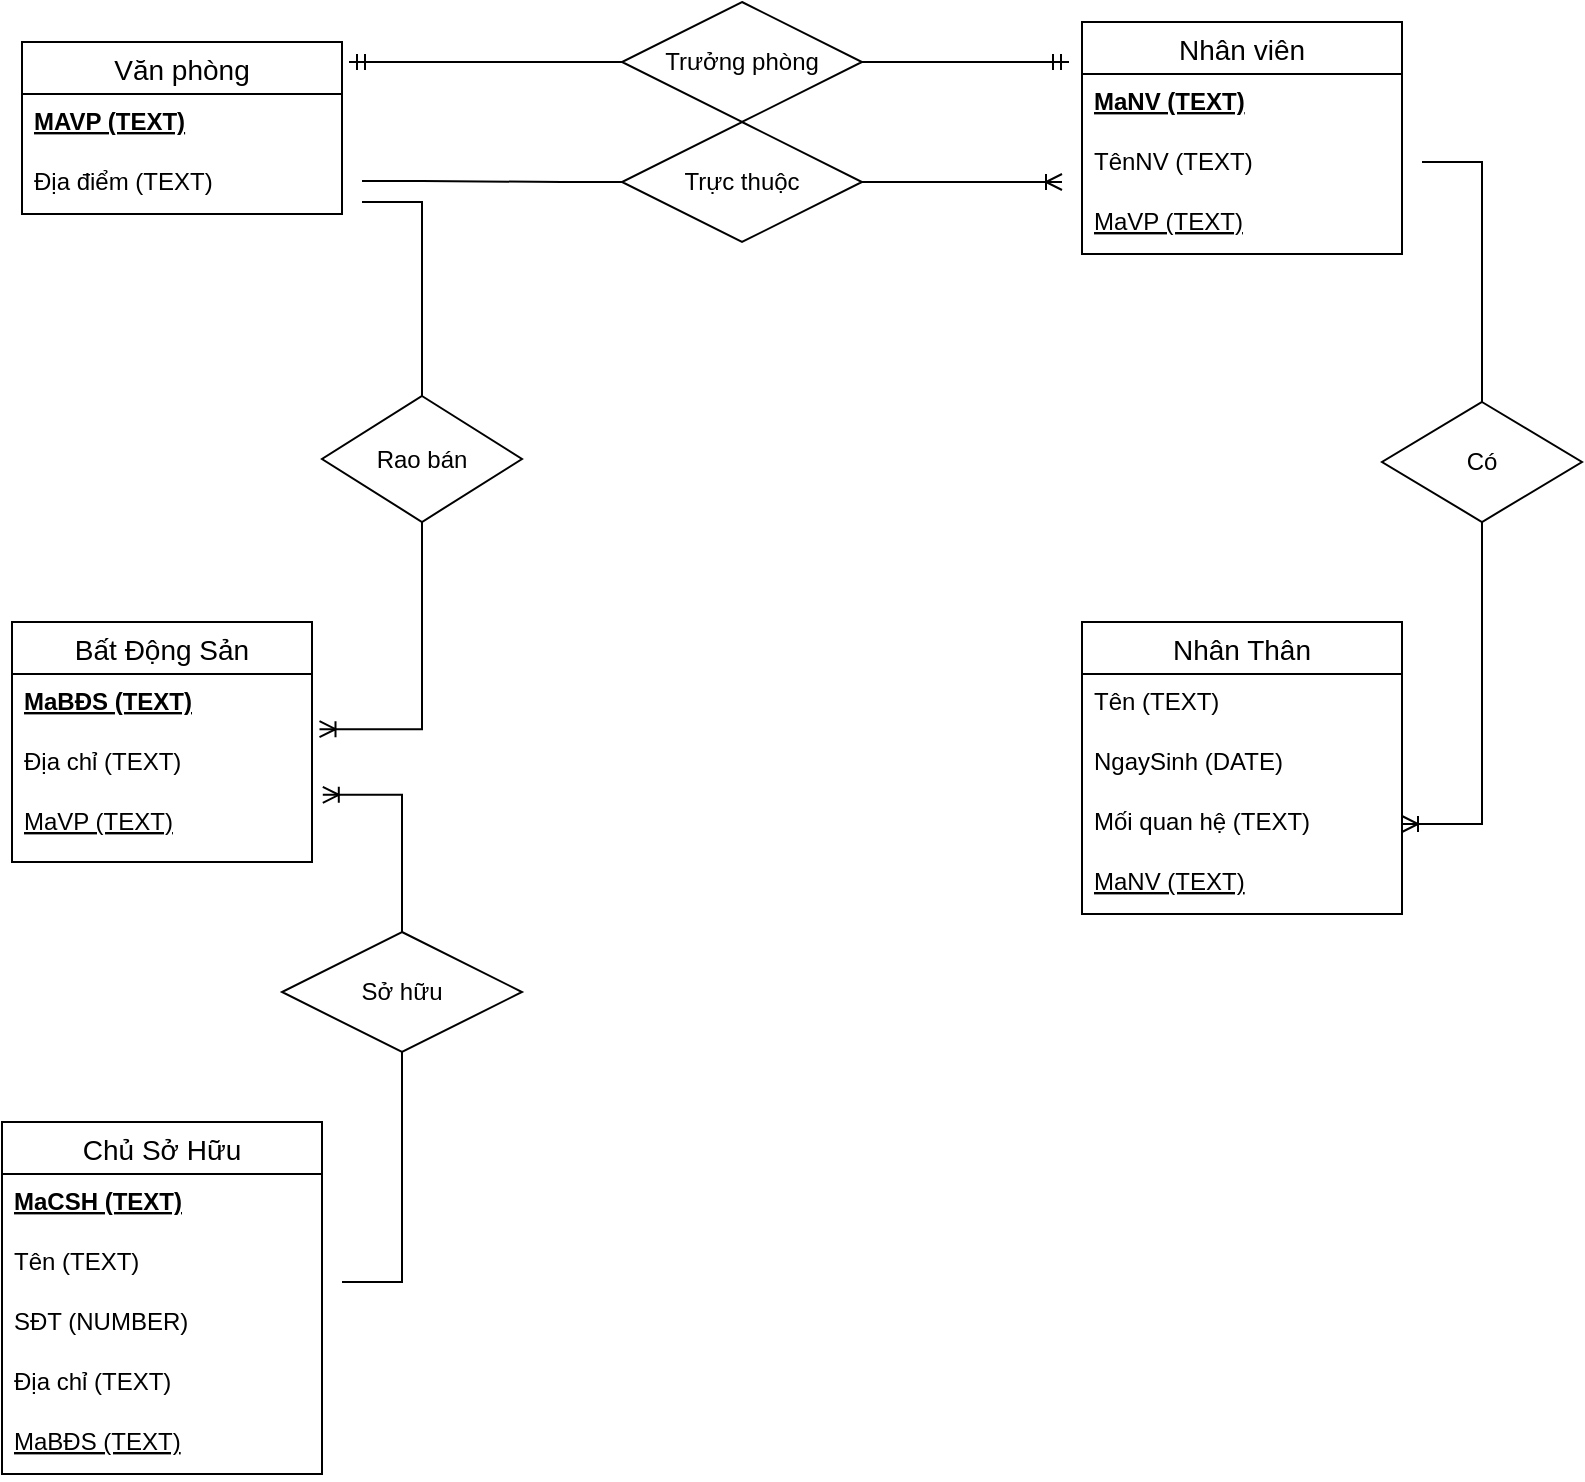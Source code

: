<mxfile version="17.1.3" type="device"><diagram id="Fzqq4EPCZl5gDPLxMiCc" name="Page-1"><mxGraphModel dx="1038" dy="567" grid="1" gridSize="10" guides="1" tooltips="1" connect="1" arrows="1" fold="1" page="1" pageScale="1" pageWidth="827" pageHeight="1169" math="0" shadow="0"><root><mxCell id="0"/><mxCell id="1" parent="0"/><mxCell id="_h5xRkRMt8x_tqJjMf1D-1" value="Văn phòng" style="swimlane;fontStyle=0;childLayout=stackLayout;horizontal=1;startSize=26;horizontalStack=0;resizeParent=1;resizeParentMax=0;resizeLast=0;collapsible=1;marginBottom=0;align=center;fontSize=14;" parent="1" vertex="1"><mxGeometry x="70" y="110" width="160" height="86" as="geometry"/></mxCell><mxCell id="_h5xRkRMt8x_tqJjMf1D-2" value="MAVP (TEXT)" style="text;strokeColor=none;fillColor=none;spacingLeft=4;spacingRight=4;overflow=hidden;rotatable=0;points=[[0,0.5],[1,0.5]];portConstraint=eastwest;fontSize=12;fontStyle=5" parent="_h5xRkRMt8x_tqJjMf1D-1" vertex="1"><mxGeometry y="26" width="160" height="30" as="geometry"/></mxCell><mxCell id="_h5xRkRMt8x_tqJjMf1D-3" value="Địa điểm (TEXT)" style="text;strokeColor=none;fillColor=none;spacingLeft=4;spacingRight=4;overflow=hidden;rotatable=0;points=[[0,0.5],[1,0.5]];portConstraint=eastwest;fontSize=12;" parent="_h5xRkRMt8x_tqJjMf1D-1" vertex="1"><mxGeometry y="56" width="160" height="30" as="geometry"/></mxCell><mxCell id="_h5xRkRMt8x_tqJjMf1D-5" value="Nhân viên" style="swimlane;fontStyle=0;childLayout=stackLayout;horizontal=1;startSize=26;horizontalStack=0;resizeParent=1;resizeParentMax=0;resizeLast=0;collapsible=1;marginBottom=0;align=center;fontSize=14;" parent="1" vertex="1"><mxGeometry x="600" y="100" width="160" height="116" as="geometry"/></mxCell><mxCell id="_h5xRkRMt8x_tqJjMf1D-6" value="MaNV (TEXT)" style="text;strokeColor=none;fillColor=none;spacingLeft=4;spacingRight=4;overflow=hidden;rotatable=0;points=[[0,0.5],[1,0.5]];portConstraint=eastwest;fontSize=12;fontStyle=5" parent="_h5xRkRMt8x_tqJjMf1D-5" vertex="1"><mxGeometry y="26" width="160" height="30" as="geometry"/></mxCell><mxCell id="_h5xRkRMt8x_tqJjMf1D-7" value="TênNV (TEXT)" style="text;strokeColor=none;fillColor=none;spacingLeft=4;spacingRight=4;overflow=hidden;rotatable=0;points=[[0,0.5],[1,0.5]];portConstraint=eastwest;fontSize=12;" parent="_h5xRkRMt8x_tqJjMf1D-5" vertex="1"><mxGeometry y="56" width="160" height="30" as="geometry"/></mxCell><mxCell id="_h5xRkRMt8x_tqJjMf1D-8" value="MaVP (TEXT)" style="text;strokeColor=none;fillColor=none;spacingLeft=4;spacingRight=4;overflow=hidden;rotatable=0;points=[[0,0.5],[1,0.5]];portConstraint=eastwest;fontSize=12;fontStyle=4" parent="_h5xRkRMt8x_tqJjMf1D-5" vertex="1"><mxGeometry y="86" width="160" height="30" as="geometry"/></mxCell><mxCell id="_h5xRkRMt8x_tqJjMf1D-11" value="Bất Động Sản" style="swimlane;fontStyle=0;childLayout=stackLayout;horizontal=1;startSize=26;horizontalStack=0;resizeParent=1;resizeParentMax=0;resizeLast=0;collapsible=1;marginBottom=0;align=center;fontSize=14;" parent="1" vertex="1"><mxGeometry x="65" y="400" width="150" height="120" as="geometry"/></mxCell><mxCell id="_h5xRkRMt8x_tqJjMf1D-12" value="MaBĐS (TEXT)" style="text;strokeColor=none;fillColor=none;spacingLeft=4;spacingRight=4;overflow=hidden;rotatable=0;points=[[0,0.5],[1,0.5]];portConstraint=eastwest;fontSize=12;fontStyle=5" parent="_h5xRkRMt8x_tqJjMf1D-11" vertex="1"><mxGeometry y="26" width="150" height="30" as="geometry"/></mxCell><mxCell id="_h5xRkRMt8x_tqJjMf1D-13" value="Địa chỉ (TEXT)" style="text;strokeColor=none;fillColor=none;spacingLeft=4;spacingRight=4;overflow=hidden;rotatable=0;points=[[0,0.5],[1,0.5]];portConstraint=eastwest;fontSize=12;" parent="_h5xRkRMt8x_tqJjMf1D-11" vertex="1"><mxGeometry y="56" width="150" height="30" as="geometry"/></mxCell><mxCell id="_h5xRkRMt8x_tqJjMf1D-14" value="MaVP (TEXT)" style="text;strokeColor=none;fillColor=none;spacingLeft=4;spacingRight=4;overflow=hidden;rotatable=0;points=[[0,0.5],[1,0.5]];portConstraint=eastwest;fontSize=12;fontStyle=4" parent="_h5xRkRMt8x_tqJjMf1D-11" vertex="1"><mxGeometry y="86" width="150" height="34" as="geometry"/></mxCell><mxCell id="_h5xRkRMt8x_tqJjMf1D-16" value="Nhân Thân" style="swimlane;fontStyle=0;childLayout=stackLayout;horizontal=1;startSize=26;horizontalStack=0;resizeParent=1;resizeParentMax=0;resizeLast=0;collapsible=1;marginBottom=0;align=center;fontSize=14;" parent="1" vertex="1"><mxGeometry x="600" y="400" width="160" height="146" as="geometry"/></mxCell><mxCell id="_h5xRkRMt8x_tqJjMf1D-17" value="Tên (TEXT)" style="text;strokeColor=none;fillColor=none;spacingLeft=4;spacingRight=4;overflow=hidden;rotatable=0;points=[[0,0.5],[1,0.5]];portConstraint=eastwest;fontSize=12;" parent="_h5xRkRMt8x_tqJjMf1D-16" vertex="1"><mxGeometry y="26" width="160" height="30" as="geometry"/></mxCell><mxCell id="_h5xRkRMt8x_tqJjMf1D-18" value="NgaySinh (DATE)" style="text;strokeColor=none;fillColor=none;spacingLeft=4;spacingRight=4;overflow=hidden;rotatable=0;points=[[0,0.5],[1,0.5]];portConstraint=eastwest;fontSize=12;" parent="_h5xRkRMt8x_tqJjMf1D-16" vertex="1"><mxGeometry y="56" width="160" height="30" as="geometry"/></mxCell><mxCell id="_h5xRkRMt8x_tqJjMf1D-19" value="Mối quan hệ (TEXT)" style="text;strokeColor=none;fillColor=none;spacingLeft=4;spacingRight=4;overflow=hidden;rotatable=0;points=[[0,0.5],[1,0.5]];portConstraint=eastwest;fontSize=12;" parent="_h5xRkRMt8x_tqJjMf1D-16" vertex="1"><mxGeometry y="86" width="160" height="30" as="geometry"/></mxCell><mxCell id="_h5xRkRMt8x_tqJjMf1D-20" value="MaNV (TEXT)" style="text;strokeColor=none;fillColor=none;spacingLeft=4;spacingRight=4;overflow=hidden;rotatable=0;points=[[0,0.5],[1,0.5]];portConstraint=eastwest;fontSize=12;fontStyle=4" parent="_h5xRkRMt8x_tqJjMf1D-16" vertex="1"><mxGeometry y="116" width="160" height="30" as="geometry"/></mxCell><mxCell id="_h5xRkRMt8x_tqJjMf1D-23" value="Chủ Sở Hữu" style="swimlane;fontStyle=0;childLayout=stackLayout;horizontal=1;startSize=26;horizontalStack=0;resizeParent=1;resizeParentMax=0;resizeLast=0;collapsible=1;marginBottom=0;align=center;fontSize=14;" parent="1" vertex="1"><mxGeometry x="60" y="650" width="160" height="176" as="geometry"/></mxCell><mxCell id="_h5xRkRMt8x_tqJjMf1D-24" value="MaCSH (TEXT)" style="text;strokeColor=none;fillColor=none;spacingLeft=4;spacingRight=4;overflow=hidden;rotatable=0;points=[[0,0.5],[1,0.5]];portConstraint=eastwest;fontSize=12;fontStyle=5" parent="_h5xRkRMt8x_tqJjMf1D-23" vertex="1"><mxGeometry y="26" width="160" height="30" as="geometry"/></mxCell><mxCell id="_h5xRkRMt8x_tqJjMf1D-25" value="Tên (TEXT)" style="text;strokeColor=none;fillColor=none;spacingLeft=4;spacingRight=4;overflow=hidden;rotatable=0;points=[[0,0.5],[1,0.5]];portConstraint=eastwest;fontSize=12;" parent="_h5xRkRMt8x_tqJjMf1D-23" vertex="1"><mxGeometry y="56" width="160" height="30" as="geometry"/></mxCell><mxCell id="_h5xRkRMt8x_tqJjMf1D-26" value="SĐT (NUMBER)" style="text;strokeColor=none;fillColor=none;spacingLeft=4;spacingRight=4;overflow=hidden;rotatable=0;points=[[0,0.5],[1,0.5]];portConstraint=eastwest;fontSize=12;" parent="_h5xRkRMt8x_tqJjMf1D-23" vertex="1"><mxGeometry y="86" width="160" height="30" as="geometry"/></mxCell><mxCell id="_h5xRkRMt8x_tqJjMf1D-27" value="Địa chỉ (TEXT)" style="text;strokeColor=none;fillColor=none;spacingLeft=4;spacingRight=4;overflow=hidden;rotatable=0;points=[[0,0.5],[1,0.5]];portConstraint=eastwest;fontSize=12;" parent="_h5xRkRMt8x_tqJjMf1D-23" vertex="1"><mxGeometry y="116" width="160" height="30" as="geometry"/></mxCell><mxCell id="FH_5wz0oPB1jxI5uBCtw-8" value="MaBĐS (TEXT)" style="text;strokeColor=none;fillColor=none;spacingLeft=4;spacingRight=4;overflow=hidden;rotatable=0;points=[[0,0.5],[1,0.5]];portConstraint=eastwest;fontSize=12;fontStyle=4" vertex="1" parent="_h5xRkRMt8x_tqJjMf1D-23"><mxGeometry y="146" width="160" height="30" as="geometry"/></mxCell><mxCell id="_h5xRkRMt8x_tqJjMf1D-35" value="" style="edgeStyle=entityRelationEdgeStyle;fontSize=12;html=1;endArrow=ERoneToMany;rounded=0;startArrow=none;" parent="1" edge="1" source="_h5xRkRMt8x_tqJjMf1D-36"><mxGeometry width="100" height="100" relative="1" as="geometry"><mxPoint x="240" y="179.5" as="sourcePoint"/><mxPoint x="590" y="180" as="targetPoint"/></mxGeometry></mxCell><mxCell id="_h5xRkRMt8x_tqJjMf1D-39" value="" style="edgeStyle=entityRelationEdgeStyle;fontSize=12;html=1;endArrow=ERoneToMany;rounded=0;verticalAlign=middle;entryX=1.025;entryY=-0.08;entryDx=0;entryDy=0;startArrow=none;entryPerimeter=0;" parent="1" target="_h5xRkRMt8x_tqJjMf1D-13" edge="1"><mxGeometry width="100" height="100" relative="1" as="geometry"><mxPoint x="240" y="190" as="sourcePoint"/><mxPoint x="290" y="340" as="targetPoint"/></mxGeometry></mxCell><mxCell id="_h5xRkRMt8x_tqJjMf1D-41" value="" style="edgeStyle=entityRelationEdgeStyle;fontSize=12;html=1;endArrow=ERoneToMany;rounded=0;entryX=1.036;entryY=0.012;entryDx=0;entryDy=0;entryPerimeter=0;" parent="1" target="_h5xRkRMt8x_tqJjMf1D-14" edge="1"><mxGeometry width="100" height="100" relative="1" as="geometry"><mxPoint x="230" y="730" as="sourcePoint"/><mxPoint x="70" y="330" as="targetPoint"/></mxGeometry></mxCell><mxCell id="_h5xRkRMt8x_tqJjMf1D-43" value="Sở hữu" style="shape=rhombus;perimeter=rhombusPerimeter;whiteSpace=wrap;html=1;align=center;" parent="1" vertex="1"><mxGeometry x="200" y="555" width="120" height="60" as="geometry"/></mxCell><mxCell id="_h5xRkRMt8x_tqJjMf1D-44" value="" style="edgeStyle=entityRelationEdgeStyle;fontSize=12;html=1;endArrow=ERoneToMany;rounded=0;entryX=1;entryY=0.5;entryDx=0;entryDy=0;startArrow=none;" parent="1" target="_h5xRkRMt8x_tqJjMf1D-19" edge="1"><mxGeometry width="100" height="100" relative="1" as="geometry"><mxPoint x="770" y="170" as="sourcePoint"/><mxPoint x="540" y="290" as="targetPoint"/></mxGeometry></mxCell><mxCell id="_h5xRkRMt8x_tqJjMf1D-40" value="Rao bán" style="shape=rhombus;perimeter=rhombusPerimeter;whiteSpace=wrap;html=1;align=center;" parent="1" vertex="1"><mxGeometry x="220" y="287" width="100" height="63" as="geometry"/></mxCell><mxCell id="_h5xRkRMt8x_tqJjMf1D-36" value="Trực thuộc" style="shape=rhombus;perimeter=rhombusPerimeter;whiteSpace=wrap;html=1;align=center;" parent="1" vertex="1"><mxGeometry x="370" y="150" width="120" height="60" as="geometry"/></mxCell><mxCell id="FH_5wz0oPB1jxI5uBCtw-2" value="" style="edgeStyle=entityRelationEdgeStyle;fontSize=12;html=1;endArrow=none;rounded=0;" edge="1" parent="1" target="_h5xRkRMt8x_tqJjMf1D-36"><mxGeometry width="100" height="100" relative="1" as="geometry"><mxPoint x="240" y="179.5" as="sourcePoint"/><mxPoint x="590" y="180" as="targetPoint"/></mxGeometry></mxCell><mxCell id="FH_5wz0oPB1jxI5uBCtw-5" value="" style="edgeStyle=entityRelationEdgeStyle;fontSize=12;html=1;endArrow=ERmandOne;startArrow=ERmandOne;rounded=0;" edge="1" parent="1"><mxGeometry width="100" height="100" relative="1" as="geometry"><mxPoint x="233.5" y="120" as="sourcePoint"/><mxPoint x="593.5" y="120" as="targetPoint"/></mxGeometry></mxCell><mxCell id="FH_5wz0oPB1jxI5uBCtw-6" value="Trưởng phòng" style="shape=rhombus;perimeter=rhombusPerimeter;whiteSpace=wrap;html=1;align=center;" vertex="1" parent="1"><mxGeometry x="370" y="90" width="120" height="60" as="geometry"/></mxCell><mxCell id="_h5xRkRMt8x_tqJjMf1D-45" value="Có" style="shape=rhombus;perimeter=rhombusPerimeter;whiteSpace=wrap;html=1;align=center;" parent="1" vertex="1"><mxGeometry x="750" y="290" width="100" height="60" as="geometry"/></mxCell></root></mxGraphModel></diagram></mxfile>
